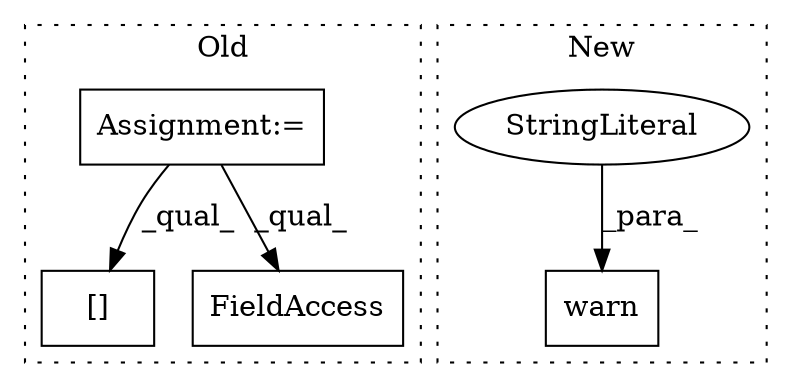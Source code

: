 digraph G {
subgraph cluster0 {
1 [label="[]" a="2" s="387,395" l="7,1" shape="box"];
4 [label="Assignment:=" a="7" s="307" l="1" shape="box"];
5 [label="FieldAccess" a="22" s="321" l="7" shape="box"];
label = "Old";
style="dotted";
}
subgraph cluster1 {
2 [label="warn" a="32" s="393,476" l="5,1" shape="box"];
3 [label="StringLiteral" a="45" s="398" l="59" shape="ellipse"];
label = "New";
style="dotted";
}
3 -> 2 [label="_para_"];
4 -> 5 [label="_qual_"];
4 -> 1 [label="_qual_"];
}